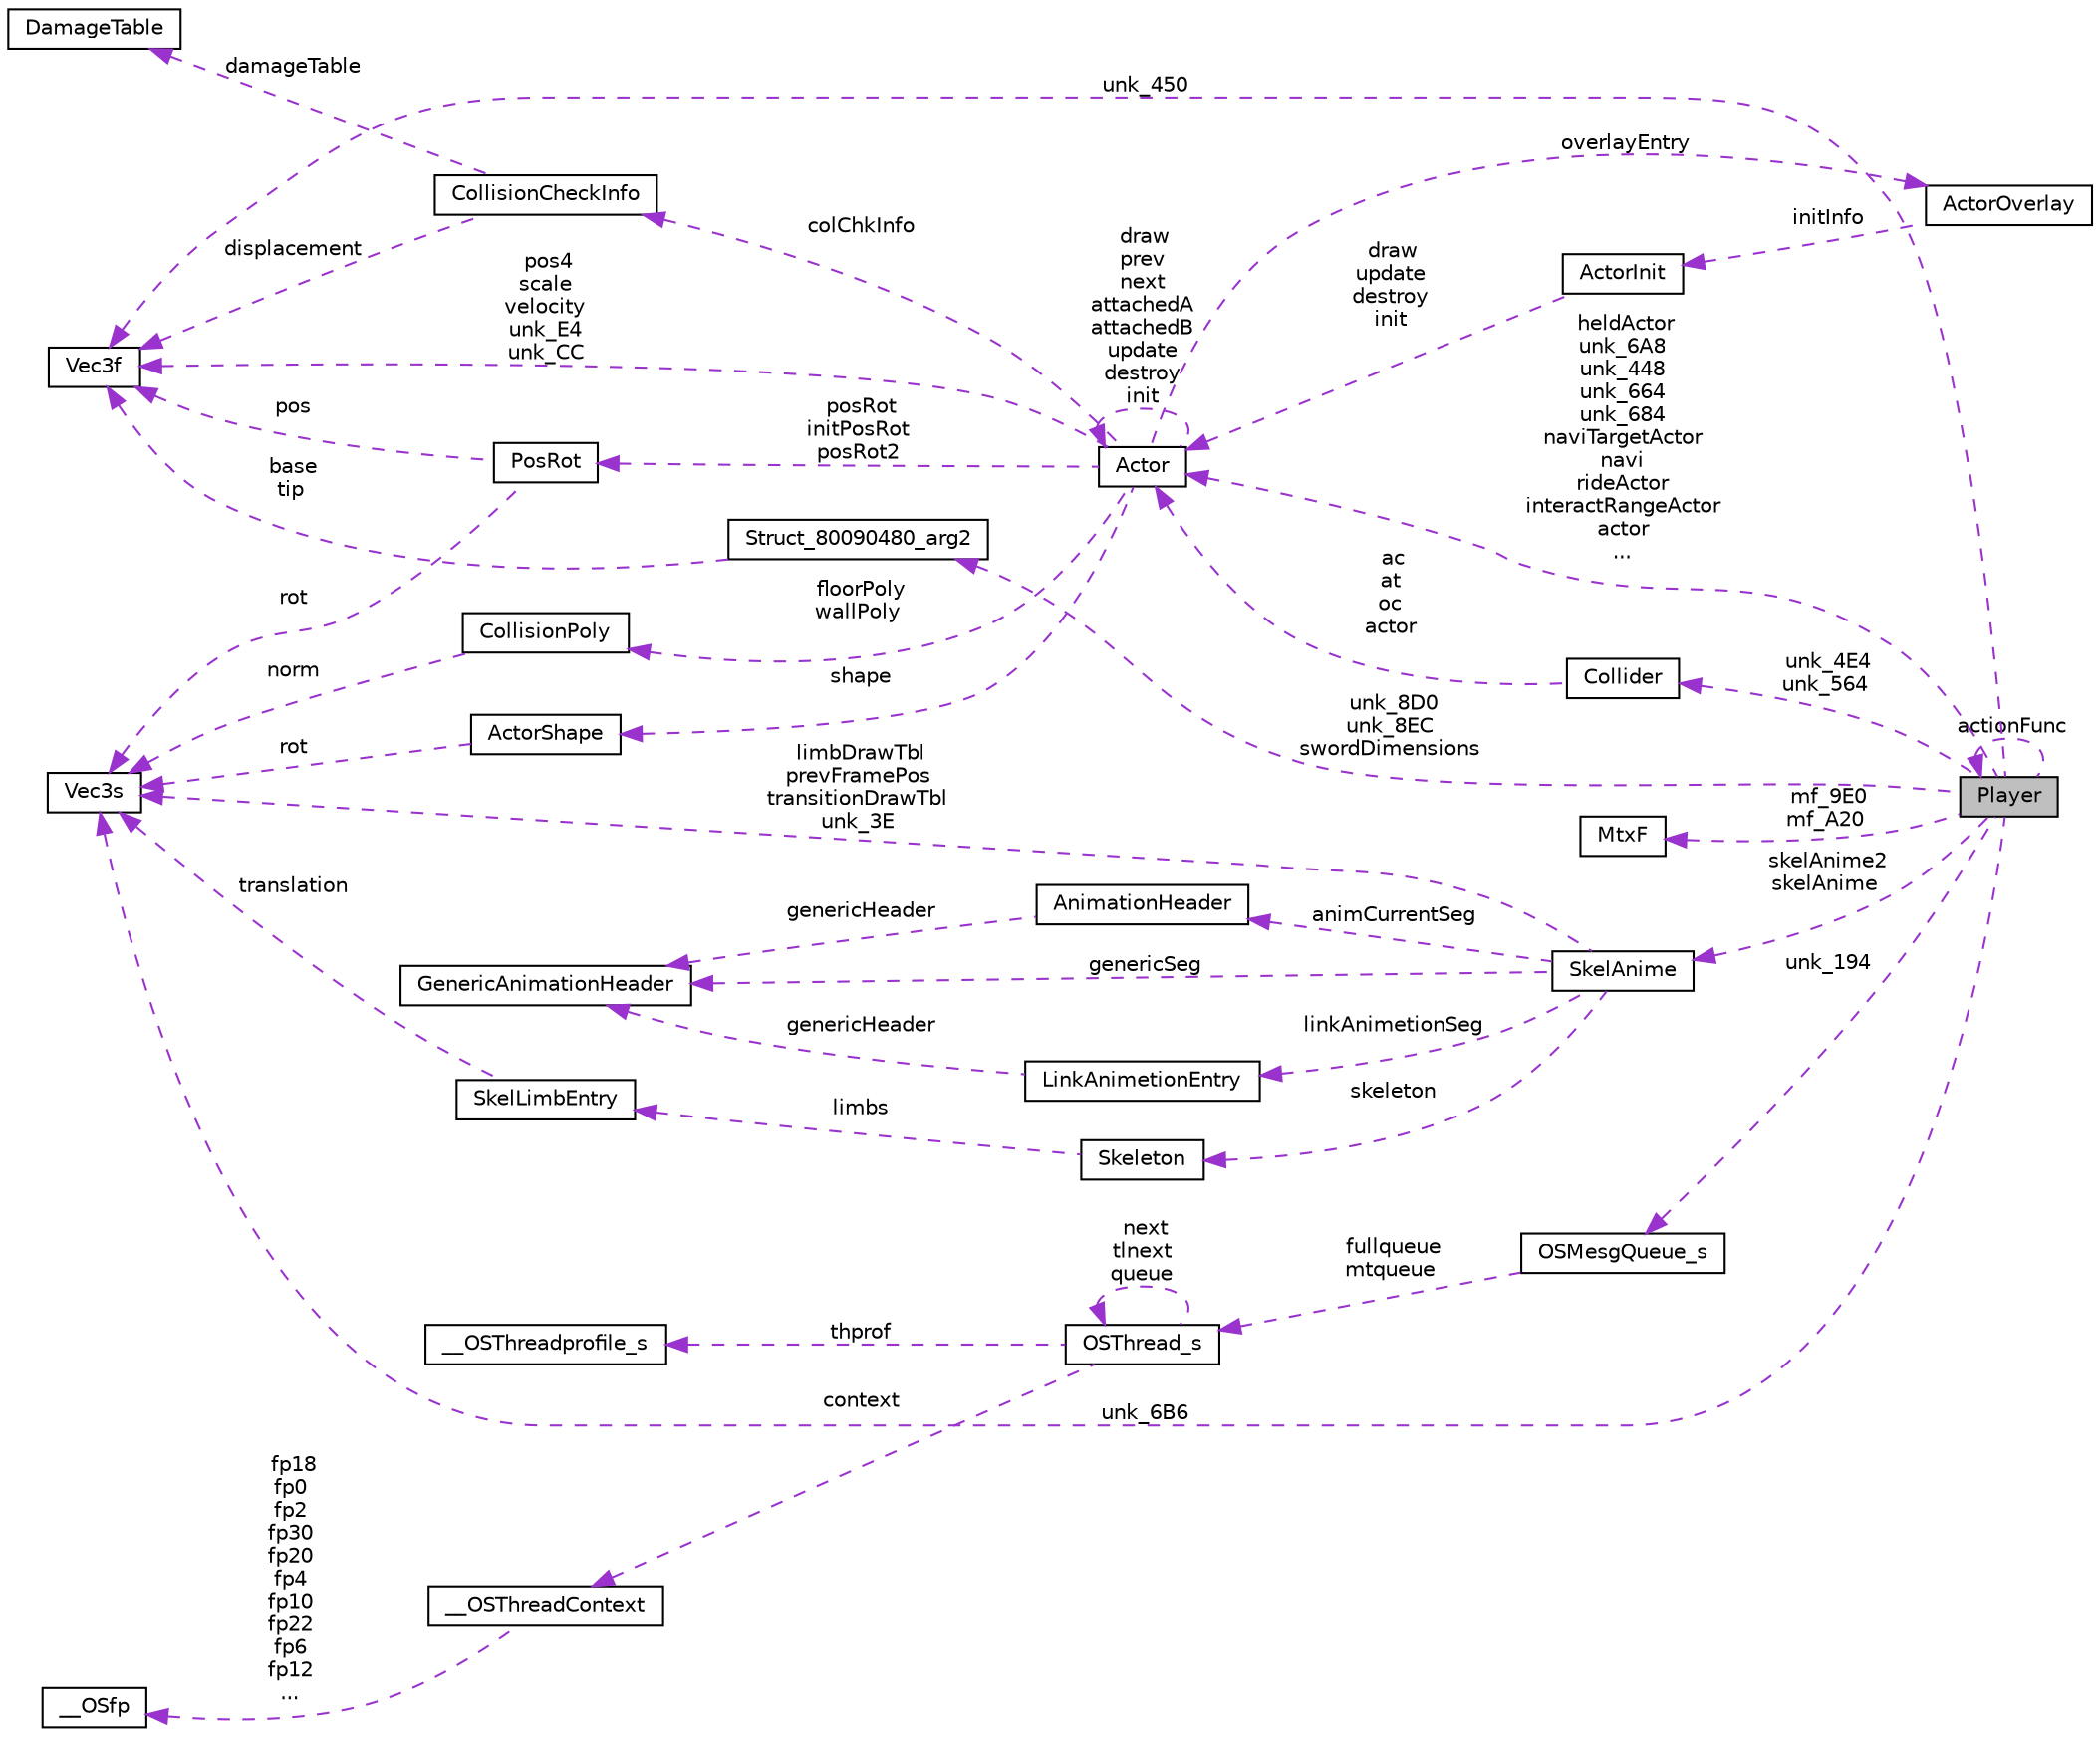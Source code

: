 digraph "Player"
{
 // LATEX_PDF_SIZE
  edge [fontname="Helvetica",fontsize="10",labelfontname="Helvetica",labelfontsize="10"];
  node [fontname="Helvetica",fontsize="10",shape=record];
  rankdir="LR";
  Node1 [label="Player",height=0.2,width=0.4,color="black", fillcolor="grey75", style="filled", fontcolor="black",tooltip=" "];
  Node2 -> Node1 [dir="back",color="darkorchid3",fontsize="10",style="dashed",label=" unk_4E4\nunk_564" ,fontname="Helvetica"];
  Node2 [label="Collider",height=0.2,width=0.4,color="black", fillcolor="white", style="filled",URL="$d0/d61/structCollider.html",tooltip=" "];
  Node3 -> Node2 [dir="back",color="darkorchid3",fontsize="10",style="dashed",label=" ac\nat\noc\nactor" ,fontname="Helvetica"];
  Node3 [label="Actor",height=0.2,width=0.4,color="black", fillcolor="white", style="filled",URL="$dd/da2/structActor.html",tooltip=" "];
  Node3 -> Node3 [dir="back",color="darkorchid3",fontsize="10",style="dashed",label=" draw\nprev\nnext\nattachedA\nattachedB\nupdate\ndestroy\ninit" ,fontname="Helvetica"];
  Node4 -> Node3 [dir="back",color="darkorchid3",fontsize="10",style="dashed",label=" posRot\ninitPosRot\nposRot2" ,fontname="Helvetica"];
  Node4 [label="PosRot",height=0.2,width=0.4,color="black", fillcolor="white", style="filled",URL="$d5/dba/structPosRot.html",tooltip=" "];
  Node5 -> Node4 [dir="back",color="darkorchid3",fontsize="10",style="dashed",label=" rot" ,fontname="Helvetica"];
  Node5 [label="Vec3s",height=0.2,width=0.4,color="black", fillcolor="white", style="filled",URL="$d8/d79/structVec3s.html",tooltip=" "];
  Node6 -> Node4 [dir="back",color="darkorchid3",fontsize="10",style="dashed",label=" pos" ,fontname="Helvetica"];
  Node6 [label="Vec3f",height=0.2,width=0.4,color="black", fillcolor="white", style="filled",URL="$d0/dc7/structVec3f.html",tooltip=" "];
  Node7 -> Node3 [dir="back",color="darkorchid3",fontsize="10",style="dashed",label=" overlayEntry" ,fontname="Helvetica"];
  Node7 [label="ActorOverlay",height=0.2,width=0.4,color="black", fillcolor="white", style="filled",URL="$d4/d76/structActorOverlay.html",tooltip=" "];
  Node8 -> Node7 [dir="back",color="darkorchid3",fontsize="10",style="dashed",label=" initInfo" ,fontname="Helvetica"];
  Node8 [label="ActorInit",height=0.2,width=0.4,color="black", fillcolor="white", style="filled",URL="$d6/dc9/structActorInit.html",tooltip=" "];
  Node3 -> Node8 [dir="back",color="darkorchid3",fontsize="10",style="dashed",label=" draw\nupdate\ndestroy\ninit" ,fontname="Helvetica"];
  Node9 -> Node3 [dir="back",color="darkorchid3",fontsize="10",style="dashed",label=" shape" ,fontname="Helvetica"];
  Node9 [label="ActorShape",height=0.2,width=0.4,color="black", fillcolor="white", style="filled",URL="$d2/d09/structActorShape.html",tooltip=" "];
  Node5 -> Node9 [dir="back",color="darkorchid3",fontsize="10",style="dashed",label=" rot" ,fontname="Helvetica"];
  Node10 -> Node3 [dir="back",color="darkorchid3",fontsize="10",style="dashed",label=" colChkInfo" ,fontname="Helvetica"];
  Node10 [label="CollisionCheckInfo",height=0.2,width=0.4,color="black", fillcolor="white", style="filled",URL="$d0/d20/structCollisionCheckInfo.html",tooltip=" "];
  Node11 -> Node10 [dir="back",color="darkorchid3",fontsize="10",style="dashed",label=" damageTable" ,fontname="Helvetica"];
  Node11 [label="DamageTable",height=0.2,width=0.4,color="black", fillcolor="white", style="filled",URL="$da/da9/structDamageTable.html",tooltip=" "];
  Node6 -> Node10 [dir="back",color="darkorchid3",fontsize="10",style="dashed",label=" displacement" ,fontname="Helvetica"];
  Node12 -> Node3 [dir="back",color="darkorchid3",fontsize="10",style="dashed",label=" floorPoly\nwallPoly" ,fontname="Helvetica"];
  Node12 [label="CollisionPoly",height=0.2,width=0.4,color="black", fillcolor="white", style="filled",URL="$de/de9/structCollisionPoly.html",tooltip=" "];
  Node5 -> Node12 [dir="back",color="darkorchid3",fontsize="10",style="dashed",label=" norm" ,fontname="Helvetica"];
  Node6 -> Node3 [dir="back",color="darkorchid3",fontsize="10",style="dashed",label=" pos4\nscale\nvelocity\nunk_E4\nunk_CC" ,fontname="Helvetica"];
  Node3 -> Node1 [dir="back",color="darkorchid3",fontsize="10",style="dashed",label=" heldActor\nunk_6A8\nunk_448\nunk_664\nunk_684\nnaviTargetActor\nnavi\nrideActor\ninteractRangeActor\nactor\n..." ,fontname="Helvetica"];
  Node13 -> Node1 [dir="back",color="darkorchid3",fontsize="10",style="dashed",label=" mf_9E0\nmf_A20" ,fontname="Helvetica"];
  Node13 [label="MtxF",height=0.2,width=0.4,color="black", fillcolor="white", style="filled",URL="$d8/dfd/unionMtxF.html",tooltip=" "];
  Node14 -> Node1 [dir="back",color="darkorchid3",fontsize="10",style="dashed",label=" unk_194" ,fontname="Helvetica"];
  Node14 [label="OSMesgQueue_s",height=0.2,width=0.4,color="black", fillcolor="white", style="filled",URL="$dc/d50/structOSMesgQueue__s.html",tooltip=" "];
  Node15 -> Node14 [dir="back",color="darkorchid3",fontsize="10",style="dashed",label=" fullqueue\nmtqueue" ,fontname="Helvetica"];
  Node15 [label="OSThread_s",height=0.2,width=0.4,color="black", fillcolor="white", style="filled",URL="$da/dec/structOSThread__s.html",tooltip=" "];
  Node16 -> Node15 [dir="back",color="darkorchid3",fontsize="10",style="dashed",label=" thprof" ,fontname="Helvetica"];
  Node16 [label="__OSThreadprofile_s",height=0.2,width=0.4,color="black", fillcolor="white", style="filled",URL="$dc/d70/struct____OSThreadprofile__s.html",tooltip=" "];
  Node15 -> Node15 [dir="back",color="darkorchid3",fontsize="10",style="dashed",label=" next\ntlnext\nqueue" ,fontname="Helvetica"];
  Node17 -> Node15 [dir="back",color="darkorchid3",fontsize="10",style="dashed",label=" context" ,fontname="Helvetica"];
  Node17 [label="__OSThreadContext",height=0.2,width=0.4,color="black", fillcolor="white", style="filled",URL="$d9/dec/struct____OSThreadContext.html",tooltip=" "];
  Node18 -> Node17 [dir="back",color="darkorchid3",fontsize="10",style="dashed",label=" fp18\nfp0\nfp2\nfp30\nfp20\nfp4\nfp10\nfp22\nfp6\nfp12\n..." ,fontname="Helvetica"];
  Node18 [label="__OSfp",height=0.2,width=0.4,color="black", fillcolor="white", style="filled",URL="$d0/d5b/union____OSfp.html",tooltip=" "];
  Node19 -> Node1 [dir="back",color="darkorchid3",fontsize="10",style="dashed",label=" skelAnime2\nskelAnime" ,fontname="Helvetica"];
  Node19 [label="SkelAnime",height=0.2,width=0.4,color="black", fillcolor="white", style="filled",URL="$d6/d4e/structSkelAnime.html",tooltip=" "];
  Node20 -> Node19 [dir="back",color="darkorchid3",fontsize="10",style="dashed",label=" genericSeg" ,fontname="Helvetica"];
  Node20 [label="GenericAnimationHeader",height=0.2,width=0.4,color="black", fillcolor="white", style="filled",URL="$d8/da2/structGenericAnimationHeader.html",tooltip=" "];
  Node21 -> Node19 [dir="back",color="darkorchid3",fontsize="10",style="dashed",label=" linkAnimetionSeg" ,fontname="Helvetica"];
  Node21 [label="LinkAnimetionEntry",height=0.2,width=0.4,color="black", fillcolor="white", style="filled",URL="$da/db2/structLinkAnimetionEntry.html",tooltip=" "];
  Node20 -> Node21 [dir="back",color="darkorchid3",fontsize="10",style="dashed",label=" genericHeader" ,fontname="Helvetica"];
  Node22 -> Node19 [dir="back",color="darkorchid3",fontsize="10",style="dashed",label=" animCurrentSeg" ,fontname="Helvetica"];
  Node22 [label="AnimationHeader",height=0.2,width=0.4,color="black", fillcolor="white", style="filled",URL="$d4/dd2/structAnimationHeader.html",tooltip=" "];
  Node20 -> Node22 [dir="back",color="darkorchid3",fontsize="10",style="dashed",label=" genericHeader" ,fontname="Helvetica"];
  Node23 -> Node19 [dir="back",color="darkorchid3",fontsize="10",style="dashed",label=" skeleton" ,fontname="Helvetica"];
  Node23 [label="Skeleton",height=0.2,width=0.4,color="black", fillcolor="white", style="filled",URL="$dc/d1b/structSkeleton.html",tooltip=" "];
  Node24 -> Node23 [dir="back",color="darkorchid3",fontsize="10",style="dashed",label=" limbs" ,fontname="Helvetica"];
  Node24 [label="SkelLimbEntry",height=0.2,width=0.4,color="black", fillcolor="white", style="filled",URL="$dd/d8c/structSkelLimbEntry.html",tooltip=" "];
  Node5 -> Node24 [dir="back",color="darkorchid3",fontsize="10",style="dashed",label=" translation" ,fontname="Helvetica"];
  Node5 -> Node19 [dir="back",color="darkorchid3",fontsize="10",style="dashed",label=" limbDrawTbl\nprevFramePos\ntransitionDrawTbl\nunk_3E" ,fontname="Helvetica"];
  Node5 -> Node1 [dir="back",color="darkorchid3",fontsize="10",style="dashed",label=" unk_6B6" ,fontname="Helvetica"];
  Node25 -> Node1 [dir="back",color="darkorchid3",fontsize="10",style="dashed",label=" unk_8D0\nunk_8EC\nswordDimensions" ,fontname="Helvetica"];
  Node25 [label="Struct_80090480_arg2",height=0.2,width=0.4,color="black", fillcolor="white", style="filled",URL="$dd/dee/structStruct__80090480__arg2.html",tooltip=" "];
  Node6 -> Node25 [dir="back",color="darkorchid3",fontsize="10",style="dashed",label=" base\ntip" ,fontname="Helvetica"];
  Node1 -> Node1 [dir="back",color="darkorchid3",fontsize="10",style="dashed",label=" actionFunc" ,fontname="Helvetica"];
  Node6 -> Node1 [dir="back",color="darkorchid3",fontsize="10",style="dashed",label=" unk_450" ,fontname="Helvetica"];
}
